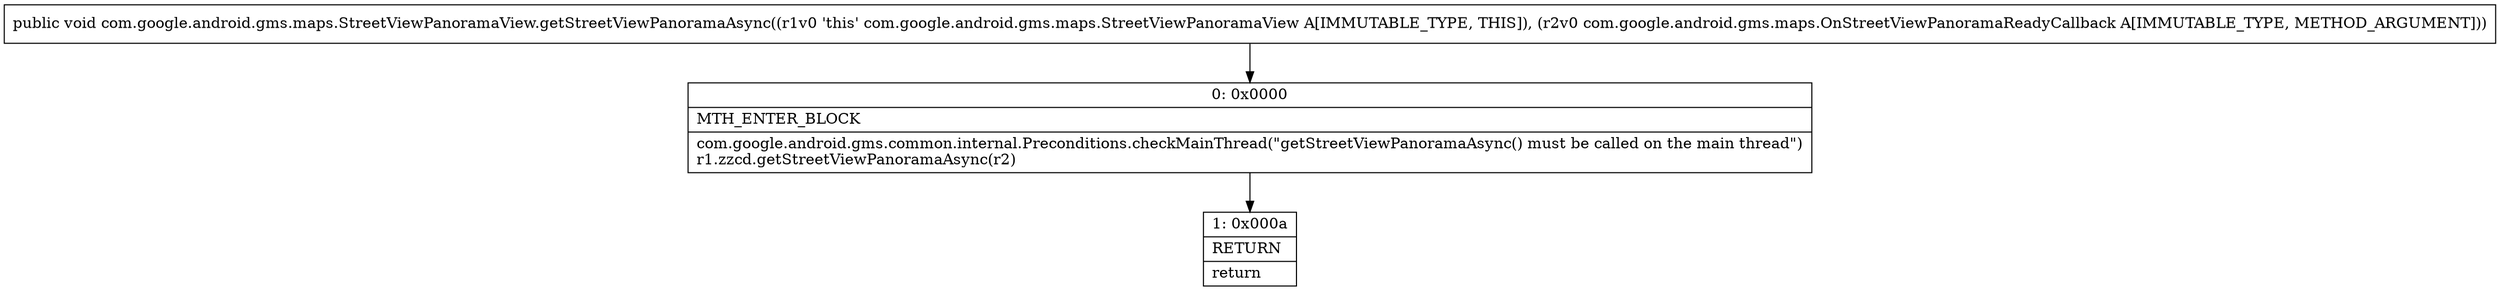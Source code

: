 digraph "CFG forcom.google.android.gms.maps.StreetViewPanoramaView.getStreetViewPanoramaAsync(Lcom\/google\/android\/gms\/maps\/OnStreetViewPanoramaReadyCallback;)V" {
Node_0 [shape=record,label="{0\:\ 0x0000|MTH_ENTER_BLOCK\l|com.google.android.gms.common.internal.Preconditions.checkMainThread(\"getStreetViewPanoramaAsync() must be called on the main thread\")\lr1.zzcd.getStreetViewPanoramaAsync(r2)\l}"];
Node_1 [shape=record,label="{1\:\ 0x000a|RETURN\l|return\l}"];
MethodNode[shape=record,label="{public void com.google.android.gms.maps.StreetViewPanoramaView.getStreetViewPanoramaAsync((r1v0 'this' com.google.android.gms.maps.StreetViewPanoramaView A[IMMUTABLE_TYPE, THIS]), (r2v0 com.google.android.gms.maps.OnStreetViewPanoramaReadyCallback A[IMMUTABLE_TYPE, METHOD_ARGUMENT])) }"];
MethodNode -> Node_0;
Node_0 -> Node_1;
}

